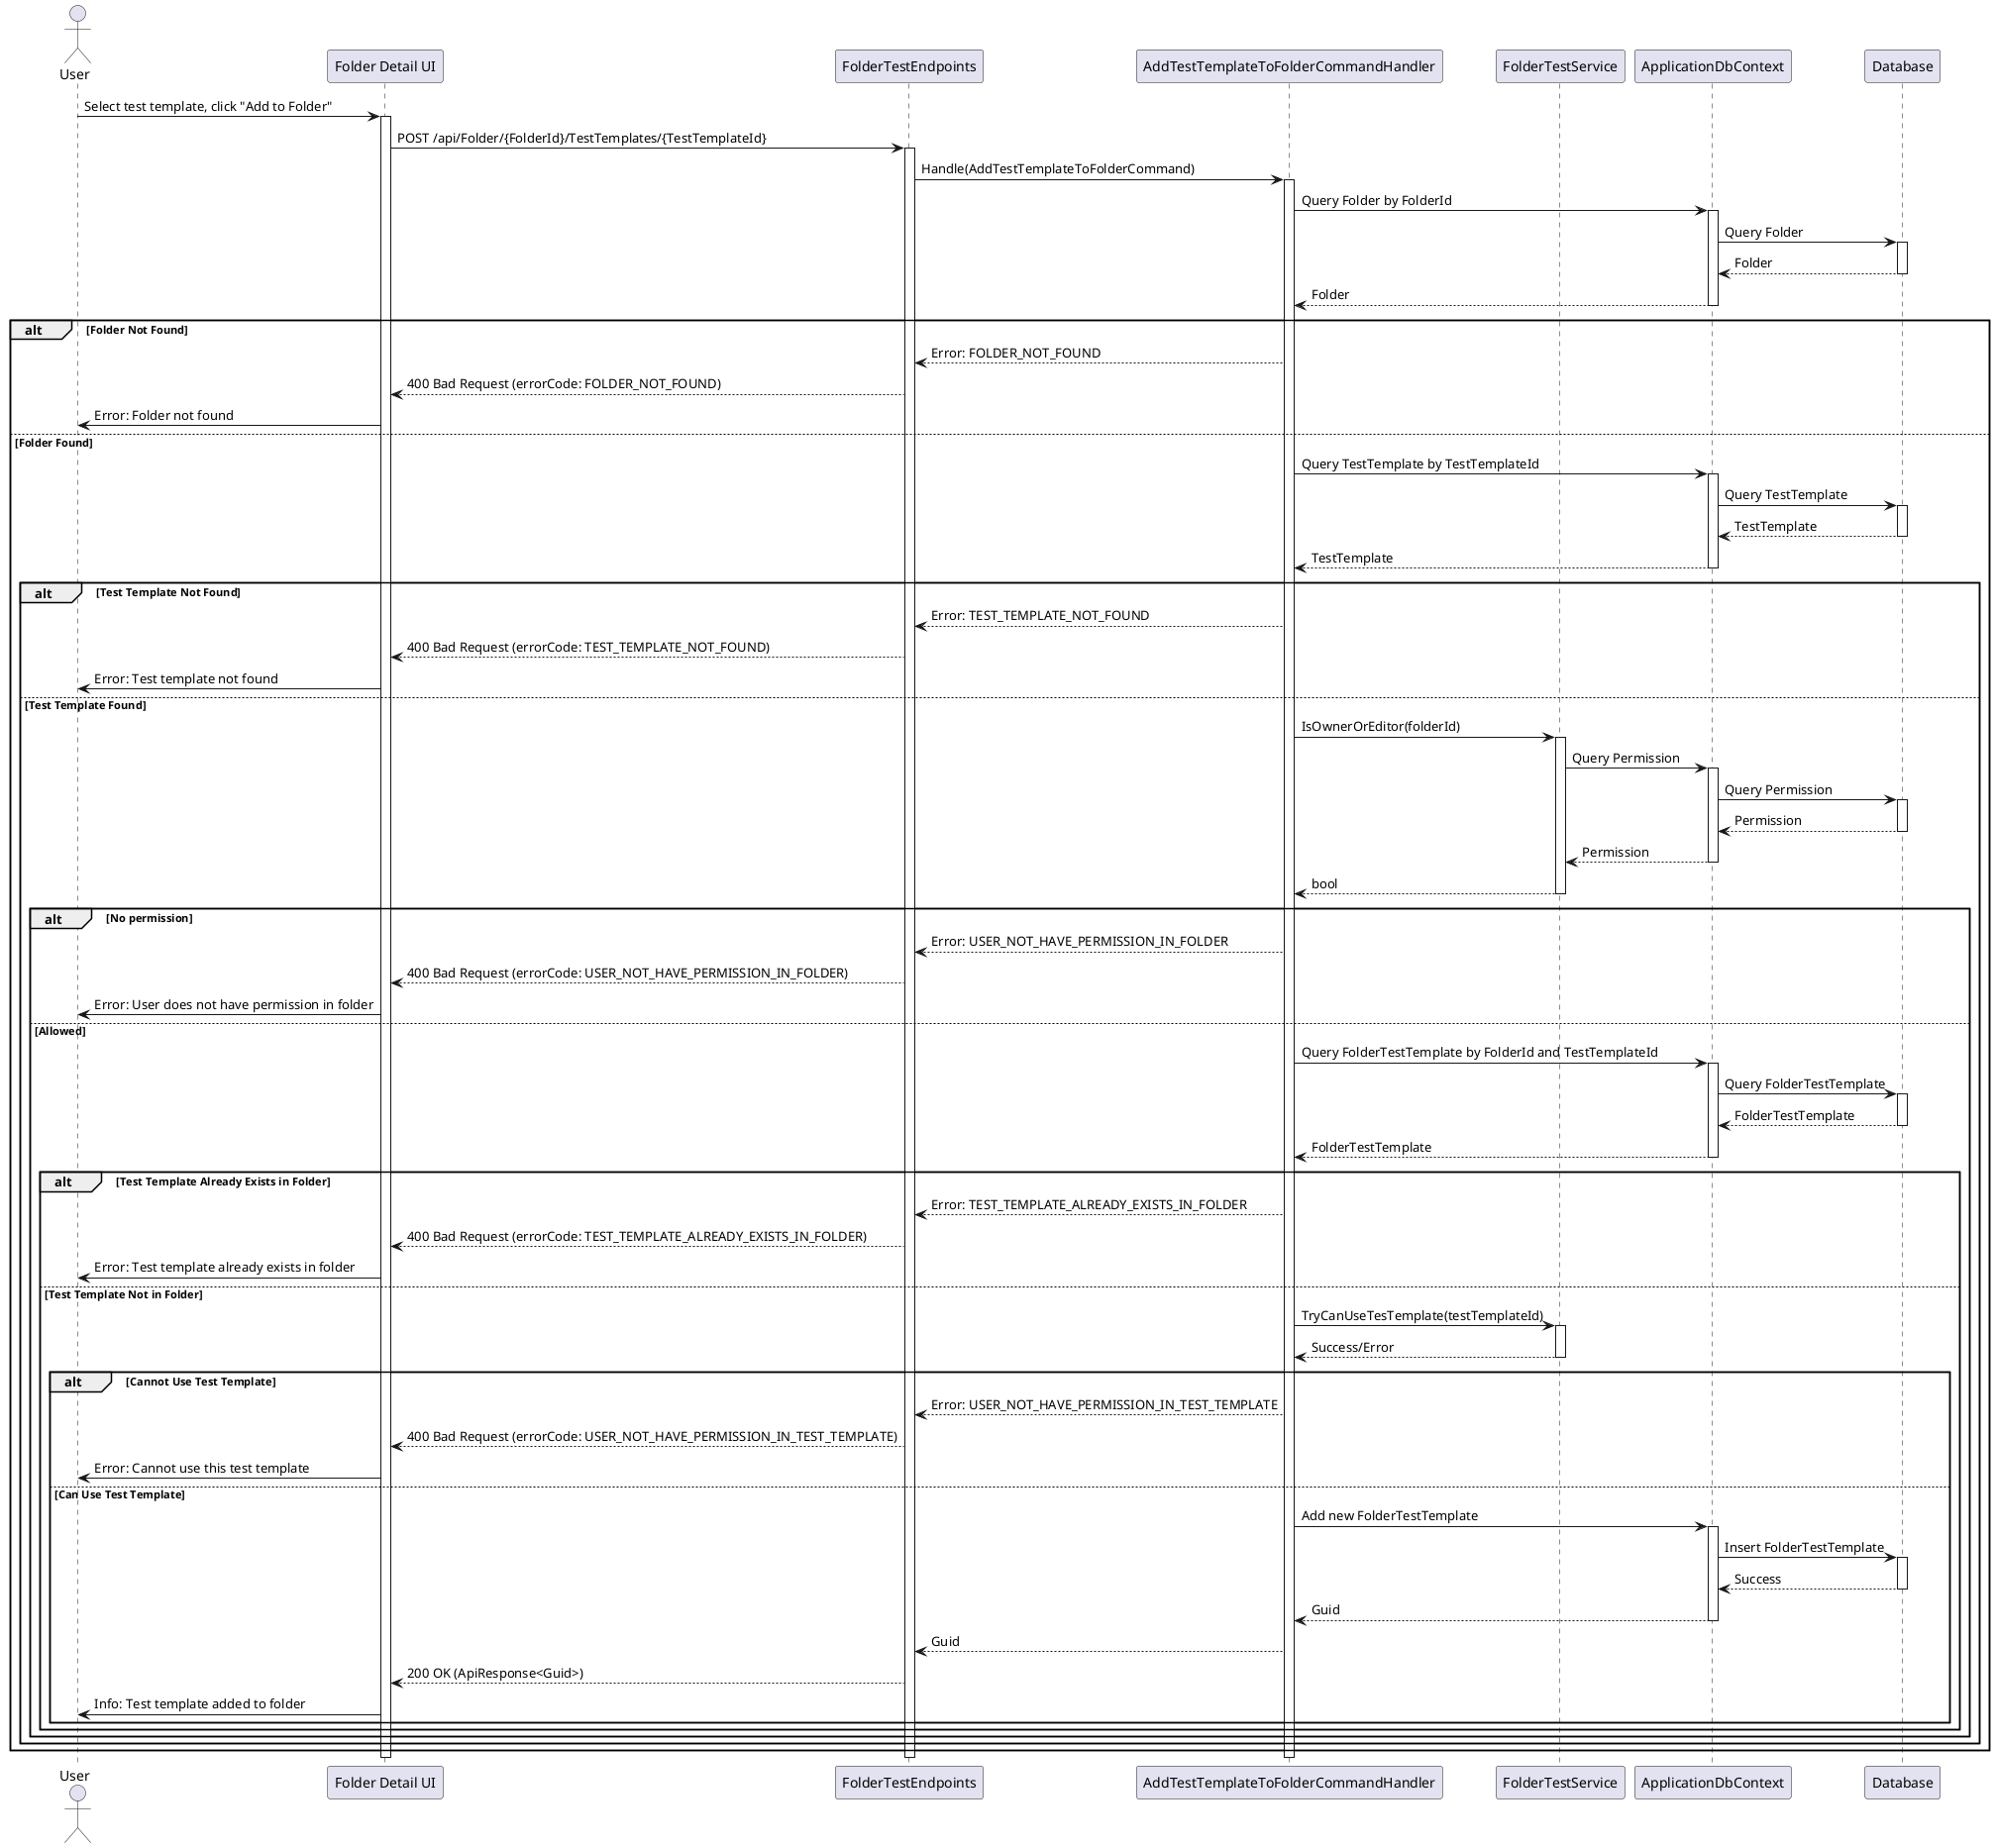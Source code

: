 @startuml
actor User
participant "Folder Detail UI" as UI
participant FolderTestEndpoints
participant AddTestTemplateToFolderCommandHandler as Handler
participant FolderTestService
participant ApplicationDbContext
participant Database

User -> UI : Select test template, click "Add to Folder"
activate UI
UI -> FolderTestEndpoints : POST /api/Folder/{FolderId}/TestTemplates/{TestTemplateId}
activate FolderTestEndpoints
FolderTestEndpoints -> Handler : Handle(AddTestTemplateToFolderCommand)
activate Handler
Handler -> ApplicationDbContext : Query Folder by FolderId
activate ApplicationDbContext
ApplicationDbContext -> Database : Query Folder
activate Database
Database --> ApplicationDbContext : Folder
deactivate Database
ApplicationDbContext --> Handler : Folder
deactivate ApplicationDbContext
alt Folder Not Found
    Handler --> FolderTestEndpoints : Error: FOLDER_NOT_FOUND
    FolderTestEndpoints --> UI : 400 Bad Request (errorCode: FOLDER_NOT_FOUND)
    UI -> User : Error: Folder not found
else Folder Found
    Handler -> ApplicationDbContext : Query TestTemplate by TestTemplateId
    activate ApplicationDbContext
    ApplicationDbContext -> Database : Query TestTemplate
    activate Database
    Database --> ApplicationDbContext : TestTemplate
    deactivate Database
    ApplicationDbContext --> Handler : TestTemplate
    deactivate ApplicationDbContext
    alt Test Template Not Found
        Handler --> FolderTestEndpoints : Error: TEST_TEMPLATE_NOT_FOUND
        FolderTestEndpoints --> UI : 400 Bad Request (errorCode: TEST_TEMPLATE_NOT_FOUND)
        UI -> User : Error: Test template not found
    else Test Template Found
        Handler -> FolderTestService : IsOwnerOrEditor(folderId)
        activate FolderTestService
        FolderTestService -> ApplicationDbContext : Query Permission
        activate ApplicationDbContext
        ApplicationDbContext -> Database : Query Permission
        activate Database
        Database --> ApplicationDbContext : Permission
        deactivate Database
        ApplicationDbContext --> FolderTestService : Permission
        deactivate ApplicationDbContext
        FolderTestService --> Handler : bool
        deactivate FolderTestService
        alt No permission
            Handler --> FolderTestEndpoints : Error: USER_NOT_HAVE_PERMISSION_IN_FOLDER
            FolderTestEndpoints --> UI : 400 Bad Request (errorCode: USER_NOT_HAVE_PERMISSION_IN_FOLDER)
            UI -> User : Error: User does not have permission in folder
        else Allowed
            Handler -> ApplicationDbContext : Query FolderTestTemplate by FolderId and TestTemplateId
            activate ApplicationDbContext
            ApplicationDbContext -> Database : Query FolderTestTemplate
            activate Database
            Database --> ApplicationDbContext : FolderTestTemplate
            deactivate Database
            ApplicationDbContext --> Handler : FolderTestTemplate
            deactivate ApplicationDbContext
            alt Test Template Already Exists in Folder
                Handler --> FolderTestEndpoints : Error: TEST_TEMPLATE_ALREADY_EXISTS_IN_FOLDER
                FolderTestEndpoints --> UI : 400 Bad Request (errorCode: TEST_TEMPLATE_ALREADY_EXISTS_IN_FOLDER)
                UI -> User : Error: Test template already exists in folder
            else Test Template Not in Folder
                Handler -> FolderTestService : TryCanUseTesTemplate(testTemplateId)
                activate FolderTestService
                FolderTestService --> Handler : Success/Error
                deactivate FolderTestService
                alt Cannot Use Test Template
                    Handler --> FolderTestEndpoints : Error: USER_NOT_HAVE_PERMISSION_IN_TEST_TEMPLATE
                    FolderTestEndpoints --> UI : 400 Bad Request (errorCode: USER_NOT_HAVE_PERMISSION_IN_TEST_TEMPLATE)
                    UI -> User : Error: Cannot use this test template
                else Can Use Test Template
                    Handler -> ApplicationDbContext : Add new FolderTestTemplate
                    activate ApplicationDbContext
                    ApplicationDbContext -> Database : Insert FolderTestTemplate
                    activate Database
                    Database --> ApplicationDbContext : Success
                    deactivate Database
                    ApplicationDbContext --> Handler : Guid
                    deactivate ApplicationDbContext
                    Handler --> FolderTestEndpoints : Guid
                    FolderTestEndpoints --> UI : 200 OK (ApiResponse<Guid>)
                    UI -> User : Info: Test template added to folder
                end
            end
        end
    end
end
deactivate Handler
deactivate FolderTestEndpoints
deactivate UI
@enduml